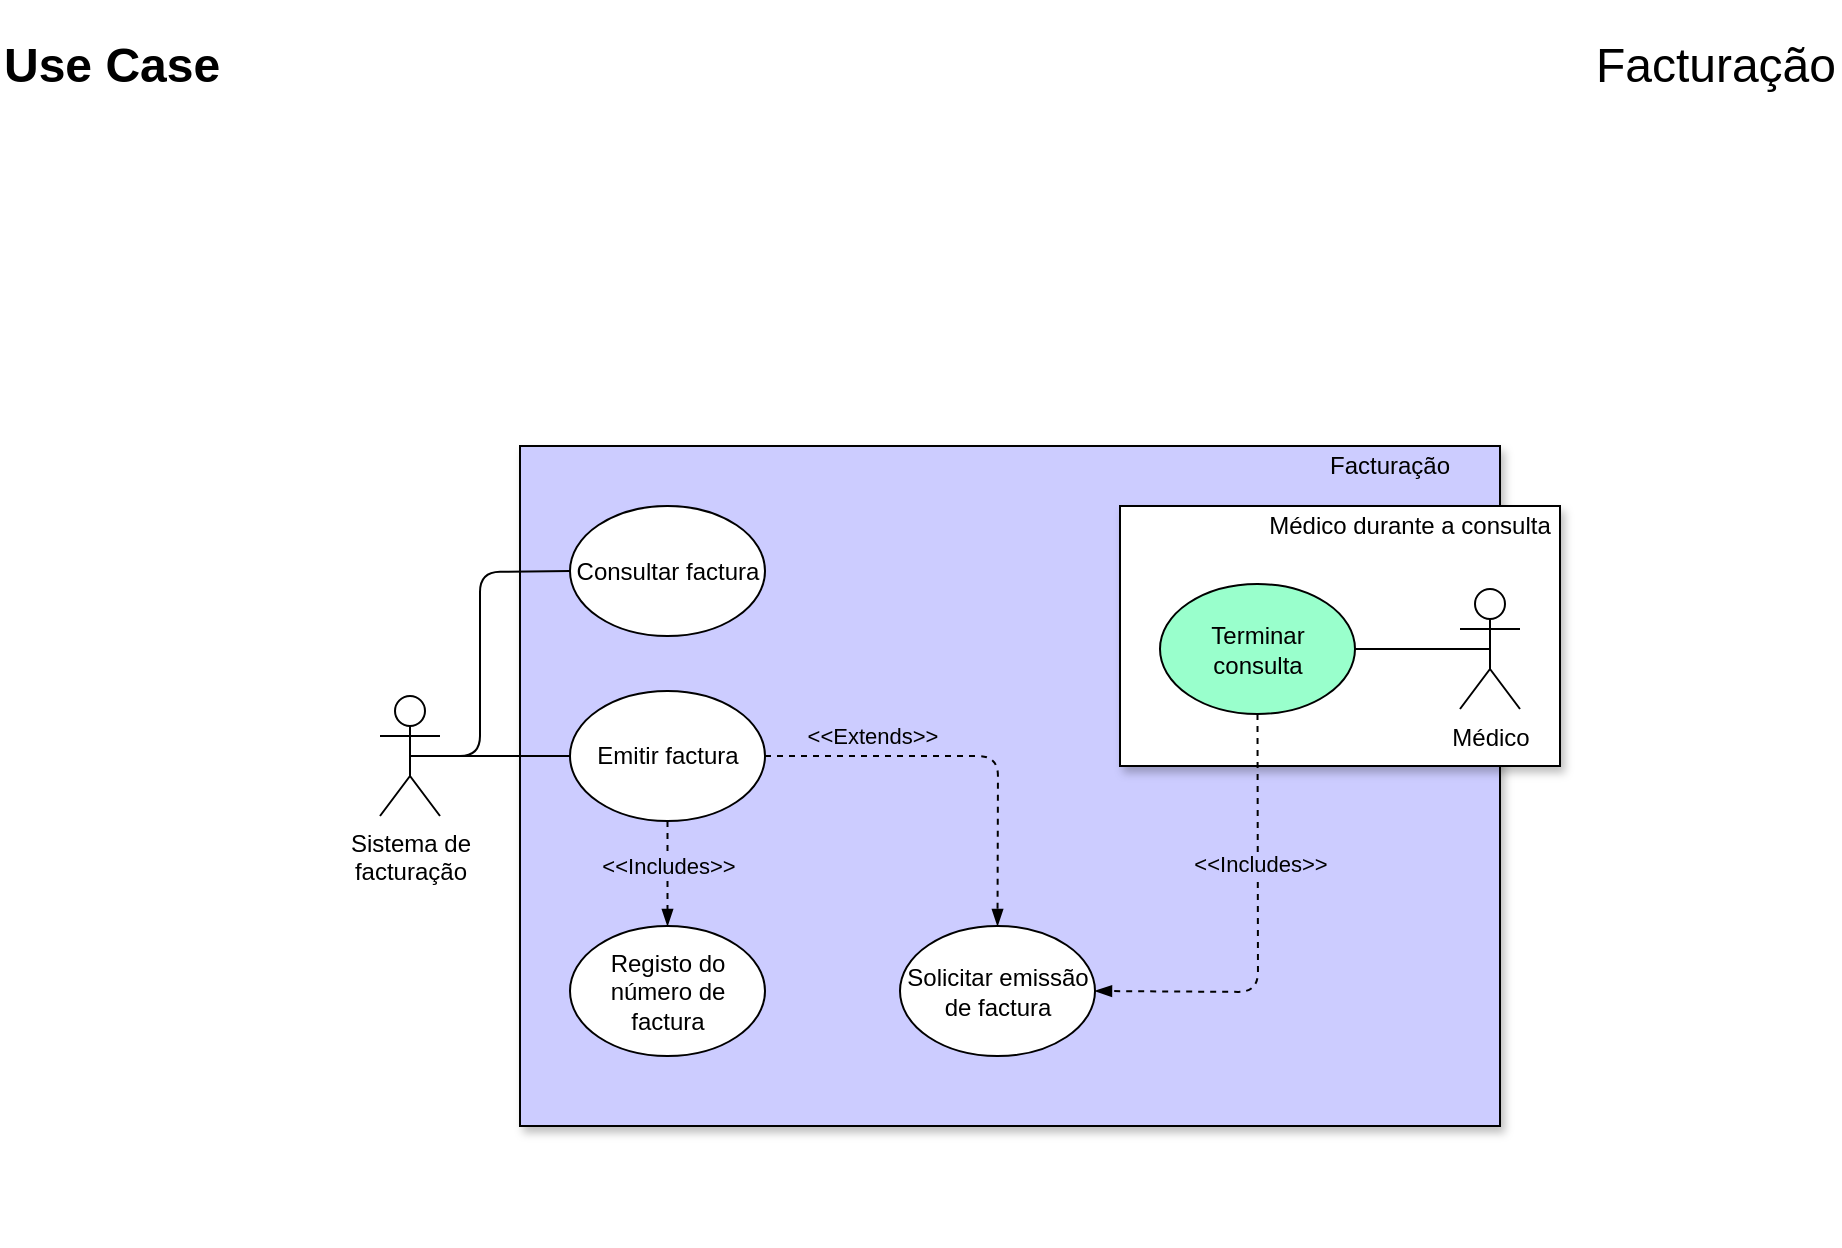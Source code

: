<mxfile version="14.2.7" type="google"><diagram id="onCQCTLfrklvHGXs2ECK" name="Page-1"><mxGraphModel dx="868" dy="425" grid="1" gridSize="10" guides="1" tooltips="1" connect="1" arrows="1" fold="1" page="1" pageScale="1" pageWidth="1169" pageHeight="827" math="0" shadow="0"><root><mxCell id="0"/><mxCell id="1" parent="0"/><mxCell id="VsbkdL6BfCHu_AdsD2Xr-29" value="" style="group" parent="1" vertex="1" connectable="0"><mxGeometry x="120" y="120" width="920" height="600" as="geometry"/></mxCell><mxCell id="VsbkdL6BfCHu_AdsD2Xr-1" value="" style="group" parent="VsbkdL6BfCHu_AdsD2Xr-29" vertex="1" connectable="0"><mxGeometry width="920" height="20" as="geometry"/></mxCell><mxCell id="VsbkdL6BfCHu_AdsD2Xr-2" value="&lt;h6&gt;&lt;font style=&quot;font-size: 24px&quot;&gt;Use Case&lt;/font&gt;&lt;/h6&gt;" style="text;html=1;strokeColor=none;fillColor=none;align=left;verticalAlign=middle;whiteSpace=wrap;rounded=0;" parent="VsbkdL6BfCHu_AdsD2Xr-1" vertex="1"><mxGeometry width="320" height="20" as="geometry"/></mxCell><mxCell id="VsbkdL6BfCHu_AdsD2Xr-3" value="&lt;p&gt;&lt;font style=&quot;font-size: 24px&quot;&gt;Facturação&lt;/font&gt;&lt;/p&gt;" style="text;html=1;strokeColor=none;fillColor=none;align=right;verticalAlign=middle;whiteSpace=wrap;rounded=0;" parent="VsbkdL6BfCHu_AdsD2Xr-1" vertex="1"><mxGeometry x="600" width="320" height="20" as="geometry"/></mxCell><mxCell id="VsbkdL6BfCHu_AdsD2Xr-8" value="Sistema de&lt;br&gt;facturação" style="shape=umlActor;verticalLabelPosition=bottom;verticalAlign=top;html=1;outlineConnect=0;" parent="VsbkdL6BfCHu_AdsD2Xr-29" vertex="1"><mxGeometry x="190" y="325" width="30" height="60" as="geometry"/></mxCell><mxCell id="VsbkdL6BfCHu_AdsD2Xr-6" value="" style="rounded=0;whiteSpace=wrap;html=1;shadow=1;fillColor=#CCCCFF;" parent="1" vertex="1"><mxGeometry x="380" y="320" width="490" height="340" as="geometry"/></mxCell><mxCell id="VsbkdL6BfCHu_AdsD2Xr-7" value="Facturação" style="text;html=1;strokeColor=none;fillColor=none;align=center;verticalAlign=middle;whiteSpace=wrap;rounded=0;" parent="1" vertex="1"><mxGeometry x="770" y="320" width="90" height="20" as="geometry"/></mxCell><mxCell id="VsbkdL6BfCHu_AdsD2Xr-11" value="Emitir factura" style="ellipse;whiteSpace=wrap;html=1;fillColor=#FFFFFF;" parent="1" vertex="1"><mxGeometry x="405" y="442.5" width="97.5" height="65" as="geometry"/></mxCell><mxCell id="VsbkdL6BfCHu_AdsD2Xr-13" value="" style="endArrow=none;html=1;entryX=0;entryY=0.5;entryDx=0;entryDy=0;exitX=0.5;exitY=0.5;exitDx=0;exitDy=0;exitPerimeter=0;" parent="1" source="VsbkdL6BfCHu_AdsD2Xr-8" target="VsbkdL6BfCHu_AdsD2Xr-11" edge="1"><mxGeometry width="50" height="50" relative="1" as="geometry"><mxPoint x="215" y="490" as="sourcePoint"/><mxPoint x="500.0" y="576.665" as="targetPoint"/></mxGeometry></mxCell><mxCell id="VsbkdL6BfCHu_AdsD2Xr-14" value="" style="endArrow=none;html=1;fontStyle=1;startArrow=none;startFill=0;exitX=0.5;exitY=0.5;exitDx=0;exitDy=0;exitPerimeter=0;entryX=0;entryY=0.5;entryDx=0;entryDy=0;" parent="1" source="VsbkdL6BfCHu_AdsD2Xr-8" target="VsbkdL6BfCHu_AdsD2Xr-20" edge="1"><mxGeometry width="50" height="50" relative="1" as="geometry"><mxPoint x="-30" y="410" as="sourcePoint"/><mxPoint x="405" y="375" as="targetPoint"/><Array as="points"><mxPoint x="360" y="475"/><mxPoint x="360" y="430"/><mxPoint x="360" y="383"/></Array></mxGeometry></mxCell><mxCell id="VsbkdL6BfCHu_AdsD2Xr-17" value="" style="endArrow=blockThin;html=1;startArrow=none;startFill=0;exitX=0.5;exitY=1;exitDx=0;exitDy=0;endFill=1;dashed=1;entryX=0.5;entryY=0;entryDx=0;entryDy=0;" parent="1" source="VsbkdL6BfCHu_AdsD2Xr-11" target="VsbkdL6BfCHu_AdsD2Xr-19" edge="1"><mxGeometry width="50" height="50" relative="1" as="geometry"><mxPoint x="120" y="450" as="sourcePoint"/><mxPoint x="455.885" y="530.017" as="targetPoint"/></mxGeometry></mxCell><mxCell id="VsbkdL6BfCHu_AdsD2Xr-18" value="&amp;lt;&amp;lt;Includes&amp;gt;&amp;gt;" style="edgeLabel;html=1;align=center;verticalAlign=middle;resizable=0;points=[];fillColor=#999999;labelBackgroundColor=#CCCCFF;" parent="VsbkdL6BfCHu_AdsD2Xr-17" vertex="1" connectable="0"><mxGeometry x="0.215" y="-1" relative="1" as="geometry"><mxPoint x="1" y="-9.26" as="offset"/></mxGeometry></mxCell><mxCell id="VsbkdL6BfCHu_AdsD2Xr-19" value="Registo do&lt;br&gt;número de factura" style="ellipse;whiteSpace=wrap;html=1;fillColor=#FFFFFF;" parent="1" vertex="1"><mxGeometry x="405" y="560" width="97.5" height="65" as="geometry"/></mxCell><mxCell id="VsbkdL6BfCHu_AdsD2Xr-20" value="Consultar factura" style="ellipse;whiteSpace=wrap;html=1;fillColor=#FFFFFF;" parent="1" vertex="1"><mxGeometry x="405" y="350" width="97.5" height="65" as="geometry"/></mxCell><mxCell id="VsbkdL6BfCHu_AdsD2Xr-21" value="" style="endArrow=blockThin;html=1;entryX=0.5;entryY=0;entryDx=0;entryDy=0;startArrow=none;startFill=0;exitX=1;exitY=0.5;exitDx=0;exitDy=0;endFill=1;dashed=1;" parent="1" source="VsbkdL6BfCHu_AdsD2Xr-11" target="VsbkdL6BfCHu_AdsD2Xr-23" edge="1"><mxGeometry width="50" height="50" relative="1" as="geometry"><mxPoint x="220" y="570" as="sourcePoint"/><mxPoint x="330" y="615" as="targetPoint"/><Array as="points"><mxPoint x="619" y="475"/></Array></mxGeometry></mxCell><mxCell id="VsbkdL6BfCHu_AdsD2Xr-22" value="&amp;lt;&amp;lt;Extends&amp;gt;&amp;gt;" style="edgeLabel;html=1;align=center;verticalAlign=middle;resizable=0;points=[];labelBackgroundColor=none;" parent="VsbkdL6BfCHu_AdsD2Xr-21" vertex="1" connectable="0"><mxGeometry x="0.215" y="-1" relative="1" as="geometry"><mxPoint x="-62.5" y="-15.85" as="offset"/></mxGeometry></mxCell><mxCell id="VsbkdL6BfCHu_AdsD2Xr-23" value="Solicitar emissão de factura" style="ellipse;whiteSpace=wrap;html=1;fillColor=#FFFFFF;" parent="1" vertex="1"><mxGeometry x="570" y="560" width="97.5" height="65" as="geometry"/></mxCell><mxCell id="VsbkdL6BfCHu_AdsD2Xr-24" value="" style="rounded=0;whiteSpace=wrap;html=1;shadow=1;" parent="1" vertex="1"><mxGeometry x="680" y="350" width="220" height="130" as="geometry"/></mxCell><mxCell id="VsbkdL6BfCHu_AdsD2Xr-25" value="Terminar&lt;br&gt;consulta" style="ellipse;whiteSpace=wrap;html=1;fillColor=#99FFCC;" parent="1" vertex="1"><mxGeometry x="700" y="389" width="97.5" height="65" as="geometry"/></mxCell><mxCell id="_XMGCqcxw1erI58AIN-Y-18" value="&lt;br&gt;&lt;div style=&quot;text-align: right&quot;&gt;&lt;span style=&quot;font-family: &amp;#34;helvetica&amp;#34;&quot;&gt;Médico durante a consulta&lt;/span&gt;&lt;/div&gt;&lt;div style=&quot;text-align: right&quot;&gt;&lt;br&gt;&lt;/div&gt;" style="text;html=1;strokeColor=none;fillColor=none;align=center;verticalAlign=middle;whiteSpace=wrap;rounded=0;" parent="1" vertex="1"><mxGeometry x="750" y="350" width="150" height="20" as="geometry"/></mxCell><mxCell id="VsbkdL6BfCHu_AdsD2Xr-26" value="" style="endArrow=blockThin;html=1;entryX=1;entryY=0.5;entryDx=0;entryDy=0;startArrow=none;startFill=0;exitX=0.5;exitY=1;exitDx=0;exitDy=0;endFill=1;dashed=1;" parent="1" source="VsbkdL6BfCHu_AdsD2Xr-25" target="VsbkdL6BfCHu_AdsD2Xr-23" edge="1"><mxGeometry width="50" height="50" relative="1" as="geometry"><mxPoint x="767.57" y="474.14" as="sourcePoint"/><mxPoint x="699.996" y="535.856" as="targetPoint"/><Array as="points"><mxPoint x="749" y="593"/></Array></mxGeometry></mxCell><mxCell id="VsbkdL6BfCHu_AdsD2Xr-27" value="&amp;lt;&amp;lt;Includes&amp;gt;&amp;gt;" style="edgeLabel;html=1;align=center;verticalAlign=middle;resizable=0;points=[];labelBackgroundColor=#CCCCFF;" parent="VsbkdL6BfCHu_AdsD2Xr-26" vertex="1" connectable="0"><mxGeometry x="0.215" y="-1" relative="1" as="geometry"><mxPoint x="2.01" y="-59" as="offset"/></mxGeometry></mxCell><mxCell id="xBgNPvcuCl5veoR0v0_Z-6" style="edgeStyle=orthogonalEdgeStyle;rounded=0;orthogonalLoop=1;jettySize=auto;html=1;exitX=0.5;exitY=0.5;exitDx=0;exitDy=0;exitPerimeter=0;entryX=1;entryY=0.5;entryDx=0;entryDy=0;endArrow=none;endFill=0;" parent="1" source="xBgNPvcuCl5veoR0v0_Z-1" target="VsbkdL6BfCHu_AdsD2Xr-25" edge="1"><mxGeometry relative="1" as="geometry"/></mxCell><mxCell id="xBgNPvcuCl5veoR0v0_Z-1" value="Médico" style="shape=umlActor;verticalLabelPosition=bottom;verticalAlign=top;html=1;outlineConnect=0;" parent="1" vertex="1"><mxGeometry x="850" y="391.5" width="30" height="60" as="geometry"/></mxCell></root></mxGraphModel></diagram></mxfile>